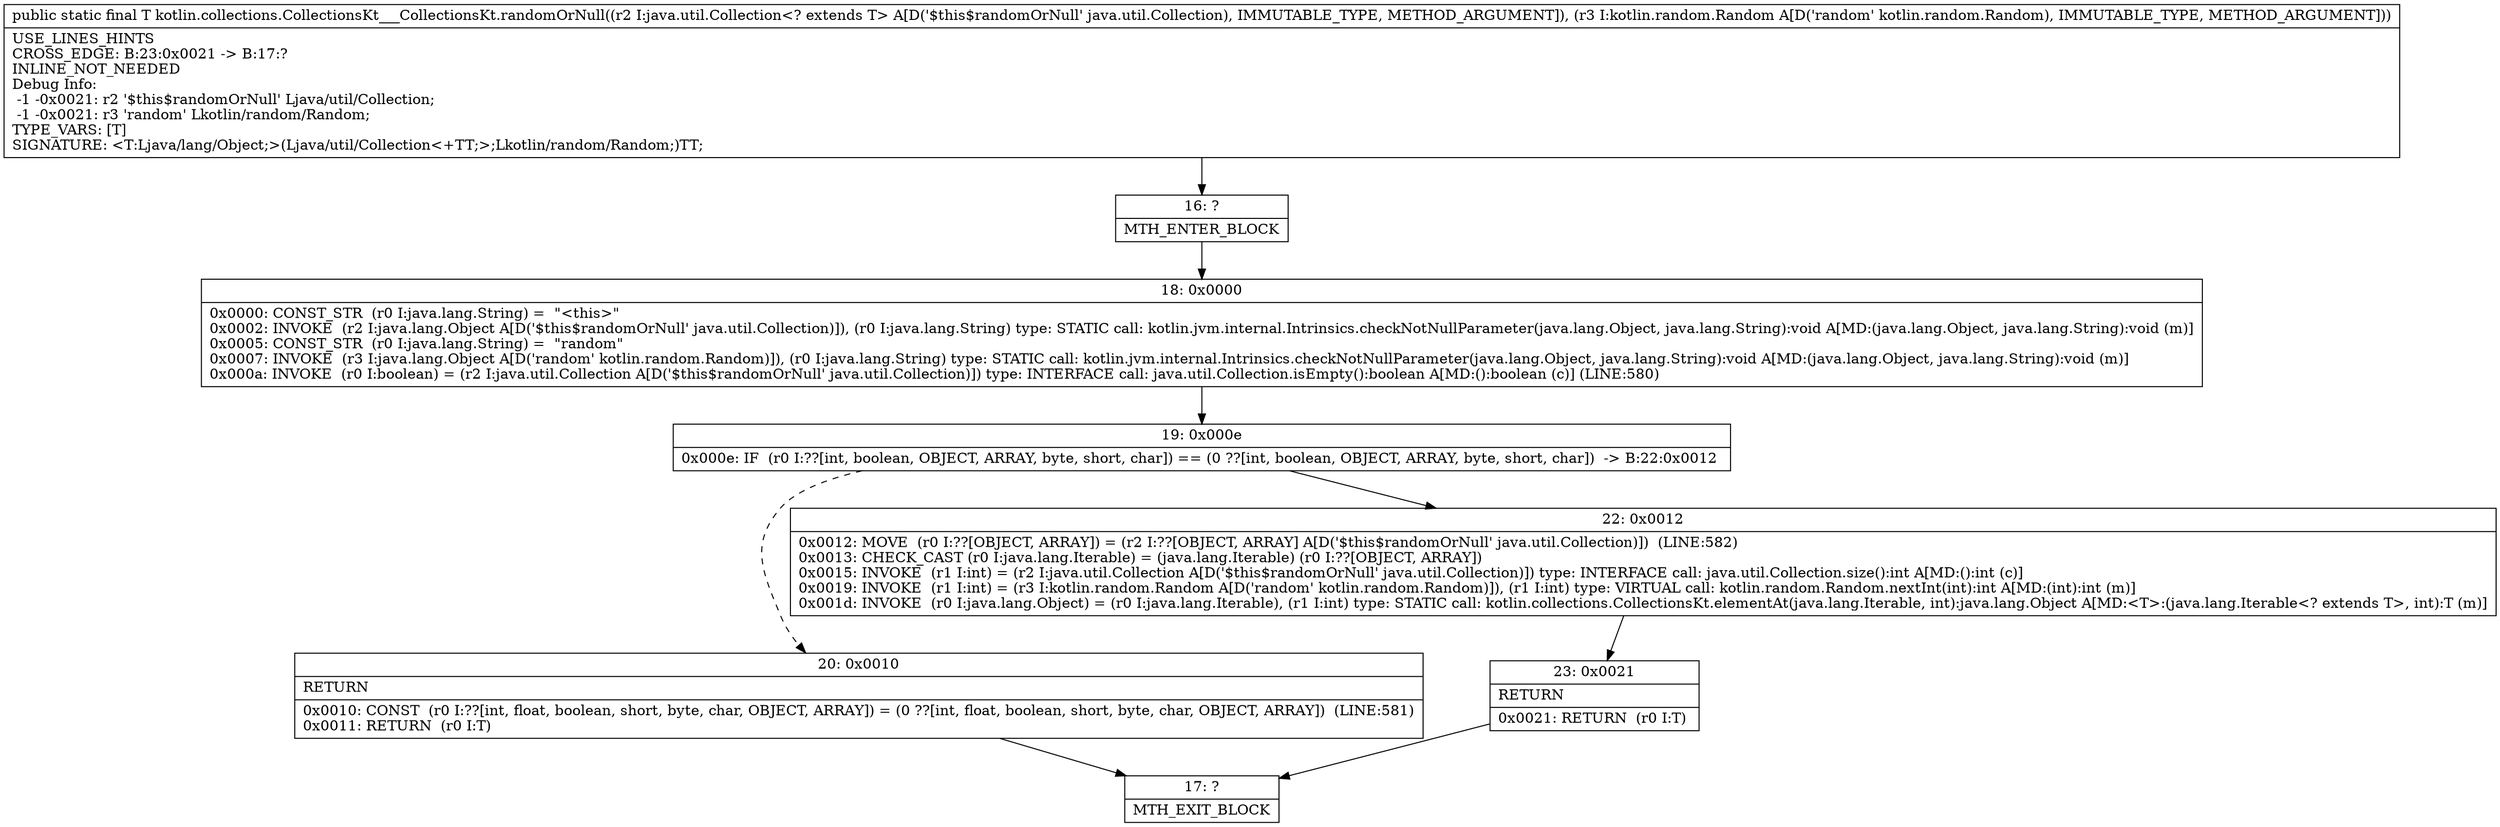 digraph "CFG forkotlin.collections.CollectionsKt___CollectionsKt.randomOrNull(Ljava\/util\/Collection;Lkotlin\/random\/Random;)Ljava\/lang\/Object;" {
Node_16 [shape=record,label="{16\:\ ?|MTH_ENTER_BLOCK\l}"];
Node_18 [shape=record,label="{18\:\ 0x0000|0x0000: CONST_STR  (r0 I:java.lang.String) =  \"\<this\>\" \l0x0002: INVOKE  (r2 I:java.lang.Object A[D('$this$randomOrNull' java.util.Collection)]), (r0 I:java.lang.String) type: STATIC call: kotlin.jvm.internal.Intrinsics.checkNotNullParameter(java.lang.Object, java.lang.String):void A[MD:(java.lang.Object, java.lang.String):void (m)]\l0x0005: CONST_STR  (r0 I:java.lang.String) =  \"random\" \l0x0007: INVOKE  (r3 I:java.lang.Object A[D('random' kotlin.random.Random)]), (r0 I:java.lang.String) type: STATIC call: kotlin.jvm.internal.Intrinsics.checkNotNullParameter(java.lang.Object, java.lang.String):void A[MD:(java.lang.Object, java.lang.String):void (m)]\l0x000a: INVOKE  (r0 I:boolean) = (r2 I:java.util.Collection A[D('$this$randomOrNull' java.util.Collection)]) type: INTERFACE call: java.util.Collection.isEmpty():boolean A[MD:():boolean (c)] (LINE:580)\l}"];
Node_19 [shape=record,label="{19\:\ 0x000e|0x000e: IF  (r0 I:??[int, boolean, OBJECT, ARRAY, byte, short, char]) == (0 ??[int, boolean, OBJECT, ARRAY, byte, short, char])  \-\> B:22:0x0012 \l}"];
Node_20 [shape=record,label="{20\:\ 0x0010|RETURN\l|0x0010: CONST  (r0 I:??[int, float, boolean, short, byte, char, OBJECT, ARRAY]) = (0 ??[int, float, boolean, short, byte, char, OBJECT, ARRAY])  (LINE:581)\l0x0011: RETURN  (r0 I:T) \l}"];
Node_17 [shape=record,label="{17\:\ ?|MTH_EXIT_BLOCK\l}"];
Node_22 [shape=record,label="{22\:\ 0x0012|0x0012: MOVE  (r0 I:??[OBJECT, ARRAY]) = (r2 I:??[OBJECT, ARRAY] A[D('$this$randomOrNull' java.util.Collection)])  (LINE:582)\l0x0013: CHECK_CAST (r0 I:java.lang.Iterable) = (java.lang.Iterable) (r0 I:??[OBJECT, ARRAY]) \l0x0015: INVOKE  (r1 I:int) = (r2 I:java.util.Collection A[D('$this$randomOrNull' java.util.Collection)]) type: INTERFACE call: java.util.Collection.size():int A[MD:():int (c)]\l0x0019: INVOKE  (r1 I:int) = (r3 I:kotlin.random.Random A[D('random' kotlin.random.Random)]), (r1 I:int) type: VIRTUAL call: kotlin.random.Random.nextInt(int):int A[MD:(int):int (m)]\l0x001d: INVOKE  (r0 I:java.lang.Object) = (r0 I:java.lang.Iterable), (r1 I:int) type: STATIC call: kotlin.collections.CollectionsKt.elementAt(java.lang.Iterable, int):java.lang.Object A[MD:\<T\>:(java.lang.Iterable\<? extends T\>, int):T (m)]\l}"];
Node_23 [shape=record,label="{23\:\ 0x0021|RETURN\l|0x0021: RETURN  (r0 I:T) \l}"];
MethodNode[shape=record,label="{public static final T kotlin.collections.CollectionsKt___CollectionsKt.randomOrNull((r2 I:java.util.Collection\<? extends T\> A[D('$this$randomOrNull' java.util.Collection), IMMUTABLE_TYPE, METHOD_ARGUMENT]), (r3 I:kotlin.random.Random A[D('random' kotlin.random.Random), IMMUTABLE_TYPE, METHOD_ARGUMENT]))  | USE_LINES_HINTS\lCROSS_EDGE: B:23:0x0021 \-\> B:17:?\lINLINE_NOT_NEEDED\lDebug Info:\l  \-1 \-0x0021: r2 '$this$randomOrNull' Ljava\/util\/Collection;\l  \-1 \-0x0021: r3 'random' Lkotlin\/random\/Random;\lTYPE_VARS: [T]\lSIGNATURE: \<T:Ljava\/lang\/Object;\>(Ljava\/util\/Collection\<+TT;\>;Lkotlin\/random\/Random;)TT;\l}"];
MethodNode -> Node_16;Node_16 -> Node_18;
Node_18 -> Node_19;
Node_19 -> Node_20[style=dashed];
Node_19 -> Node_22;
Node_20 -> Node_17;
Node_22 -> Node_23;
Node_23 -> Node_17;
}

